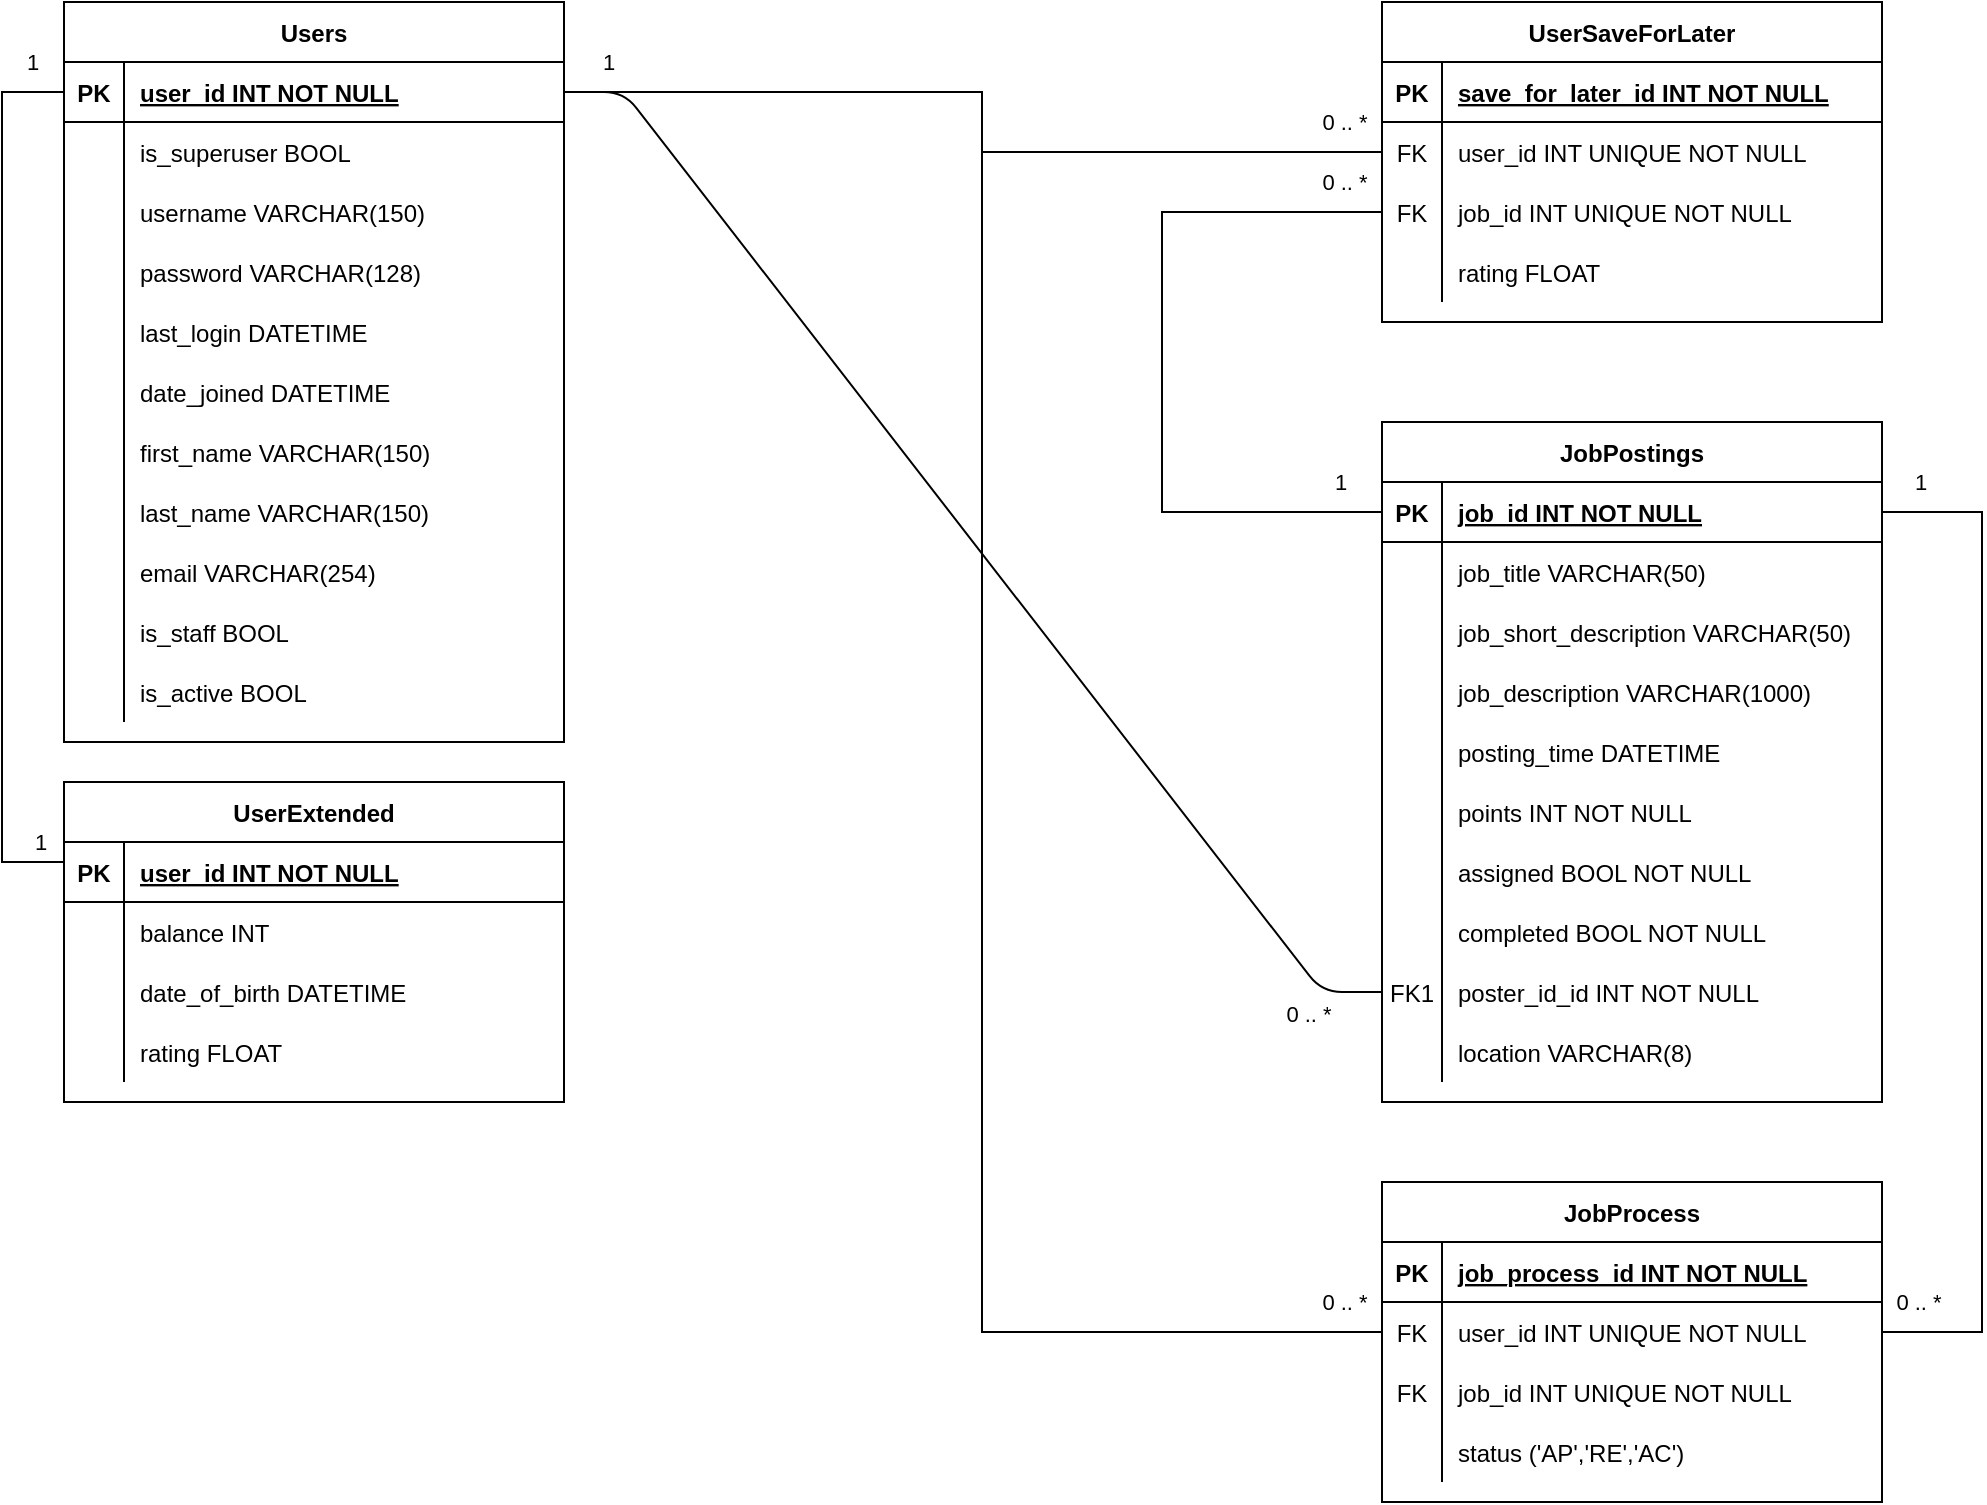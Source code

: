 <mxfile version="20.5.3" type="device" pages="2"><diagram id="R2lEEEUBdFMjLlhIrx00" name="Page-1"><mxGraphModel dx="1351" dy="837" grid="1" gridSize="10" guides="1" tooltips="1" connect="1" arrows="1" fold="1" page="1" pageScale="1" pageWidth="1654" pageHeight="1169" math="0" shadow="0" extFonts="Permanent Marker^https://fonts.googleapis.com/css?family=Permanent+Marker"><root><mxCell id="0"/><mxCell id="1" parent="0"/><mxCell id="jTQ_ushrxF97wDetjWlJ-69" value="" style="edgeStyle=entityRelationEdgeStyle;endArrow=none;startArrow=none;endFill=0;startFill=0;" parent="1" source="jTQ_ushrxF97wDetjWlJ-104" target="jTQ_ushrxF97wDetjWlJ-97" edge="1"><mxGeometry width="100" height="100" relative="1" as="geometry"><mxPoint x="350" y="730" as="sourcePoint"/><mxPoint x="450" y="630" as="targetPoint"/></mxGeometry></mxCell><mxCell id="jTQ_ushrxF97wDetjWlJ-70" value="1" style="edgeLabel;html=1;align=center;verticalAlign=middle;resizable=0;points=[];" parent="jTQ_ushrxF97wDetjWlJ-69" vertex="1" connectable="0"><mxGeometry x="-0.92" y="-1" relative="1" as="geometry"><mxPoint x="-3" y="-16" as="offset"/></mxGeometry></mxCell><mxCell id="jTQ_ushrxF97wDetjWlJ-71" value="0 .. *" style="edgeLabel;html=1;align=center;verticalAlign=middle;resizable=0;points=[];" parent="jTQ_ushrxF97wDetjWlJ-69" vertex="1" connectable="0"><mxGeometry x="0.887" y="-1" relative="1" as="geometry"><mxPoint x="-3" y="14" as="offset"/></mxGeometry></mxCell><mxCell id="jTQ_ushrxF97wDetjWlJ-72" value="JobPostings" style="shape=table;startSize=30;container=1;collapsible=1;childLayout=tableLayout;fixedRows=1;rowLines=0;fontStyle=1;align=center;resizeLast=1;" parent="1" vertex="1"><mxGeometry x="790" y="340" width="250" height="340" as="geometry"/></mxCell><mxCell id="jTQ_ushrxF97wDetjWlJ-73" value="" style="shape=partialRectangle;collapsible=0;dropTarget=0;pointerEvents=0;fillColor=none;points=[[0,0.5],[1,0.5]];portConstraint=eastwest;top=0;left=0;right=0;bottom=1;" parent="jTQ_ushrxF97wDetjWlJ-72" vertex="1"><mxGeometry y="30" width="250" height="30" as="geometry"/></mxCell><mxCell id="jTQ_ushrxF97wDetjWlJ-74" value="PK" style="shape=partialRectangle;overflow=hidden;connectable=0;fillColor=none;top=0;left=0;bottom=0;right=0;fontStyle=1;" parent="jTQ_ushrxF97wDetjWlJ-73" vertex="1"><mxGeometry width="30" height="30" as="geometry"><mxRectangle width="30" height="30" as="alternateBounds"/></mxGeometry></mxCell><mxCell id="jTQ_ushrxF97wDetjWlJ-75" value="job_id INT NOT NULL " style="shape=partialRectangle;overflow=hidden;connectable=0;fillColor=none;top=0;left=0;bottom=0;right=0;align=left;spacingLeft=6;fontStyle=5;" parent="jTQ_ushrxF97wDetjWlJ-73" vertex="1"><mxGeometry x="30" width="220" height="30" as="geometry"><mxRectangle width="220" height="30" as="alternateBounds"/></mxGeometry></mxCell><mxCell id="jTQ_ushrxF97wDetjWlJ-76" value="" style="shape=partialRectangle;collapsible=0;dropTarget=0;pointerEvents=0;fillColor=none;points=[[0,0.5],[1,0.5]];portConstraint=eastwest;top=0;left=0;right=0;bottom=0;" parent="jTQ_ushrxF97wDetjWlJ-72" vertex="1"><mxGeometry y="60" width="250" height="30" as="geometry"/></mxCell><mxCell id="jTQ_ushrxF97wDetjWlJ-77" value="" style="shape=partialRectangle;overflow=hidden;connectable=0;fillColor=none;top=0;left=0;bottom=0;right=0;" parent="jTQ_ushrxF97wDetjWlJ-76" vertex="1"><mxGeometry width="30" height="30" as="geometry"><mxRectangle width="30" height="30" as="alternateBounds"/></mxGeometry></mxCell><mxCell id="jTQ_ushrxF97wDetjWlJ-78" value="job_title VARCHAR(50)" style="shape=partialRectangle;overflow=hidden;connectable=0;fillColor=none;top=0;left=0;bottom=0;right=0;align=left;spacingLeft=6;" parent="jTQ_ushrxF97wDetjWlJ-76" vertex="1"><mxGeometry x="30" width="220" height="30" as="geometry"><mxRectangle width="220" height="30" as="alternateBounds"/></mxGeometry></mxCell><mxCell id="jTQ_ushrxF97wDetjWlJ-79" style="shape=partialRectangle;collapsible=0;dropTarget=0;pointerEvents=0;fillColor=none;points=[[0,0.5],[1,0.5]];portConstraint=eastwest;top=0;left=0;right=0;bottom=0;" parent="jTQ_ushrxF97wDetjWlJ-72" vertex="1"><mxGeometry y="90" width="250" height="30" as="geometry"/></mxCell><mxCell id="jTQ_ushrxF97wDetjWlJ-80" style="shape=partialRectangle;overflow=hidden;connectable=0;fillColor=none;top=0;left=0;bottom=0;right=0;" parent="jTQ_ushrxF97wDetjWlJ-79" vertex="1"><mxGeometry width="30" height="30" as="geometry"><mxRectangle width="30" height="30" as="alternateBounds"/></mxGeometry></mxCell><mxCell id="jTQ_ushrxF97wDetjWlJ-81" value="job_short_description VARCHAR(50)" style="shape=partialRectangle;overflow=hidden;connectable=0;fillColor=none;top=0;left=0;bottom=0;right=0;align=left;spacingLeft=6;" parent="jTQ_ushrxF97wDetjWlJ-79" vertex="1"><mxGeometry x="30" width="220" height="30" as="geometry"><mxRectangle width="220" height="30" as="alternateBounds"/></mxGeometry></mxCell><mxCell id="jTQ_ushrxF97wDetjWlJ-82" style="shape=partialRectangle;collapsible=0;dropTarget=0;pointerEvents=0;fillColor=none;points=[[0,0.5],[1,0.5]];portConstraint=eastwest;top=0;left=0;right=0;bottom=0;" parent="jTQ_ushrxF97wDetjWlJ-72" vertex="1"><mxGeometry y="120" width="250" height="30" as="geometry"/></mxCell><mxCell id="jTQ_ushrxF97wDetjWlJ-83" style="shape=partialRectangle;overflow=hidden;connectable=0;fillColor=none;top=0;left=0;bottom=0;right=0;" parent="jTQ_ushrxF97wDetjWlJ-82" vertex="1"><mxGeometry width="30" height="30" as="geometry"><mxRectangle width="30" height="30" as="alternateBounds"/></mxGeometry></mxCell><mxCell id="jTQ_ushrxF97wDetjWlJ-84" value="job_description VARCHAR(1000)" style="shape=partialRectangle;overflow=hidden;connectable=0;fillColor=none;top=0;left=0;bottom=0;right=0;align=left;spacingLeft=6;" parent="jTQ_ushrxF97wDetjWlJ-82" vertex="1"><mxGeometry x="30" width="220" height="30" as="geometry"><mxRectangle width="220" height="30" as="alternateBounds"/></mxGeometry></mxCell><mxCell id="jTQ_ushrxF97wDetjWlJ-85" style="shape=partialRectangle;collapsible=0;dropTarget=0;pointerEvents=0;fillColor=none;points=[[0,0.5],[1,0.5]];portConstraint=eastwest;top=0;left=0;right=0;bottom=0;" parent="jTQ_ushrxF97wDetjWlJ-72" vertex="1"><mxGeometry y="150" width="250" height="30" as="geometry"/></mxCell><mxCell id="jTQ_ushrxF97wDetjWlJ-86" style="shape=partialRectangle;overflow=hidden;connectable=0;fillColor=none;top=0;left=0;bottom=0;right=0;" parent="jTQ_ushrxF97wDetjWlJ-85" vertex="1"><mxGeometry width="30" height="30" as="geometry"><mxRectangle width="30" height="30" as="alternateBounds"/></mxGeometry></mxCell><mxCell id="jTQ_ushrxF97wDetjWlJ-87" value="posting_time DATETIME" style="shape=partialRectangle;overflow=hidden;connectable=0;fillColor=none;top=0;left=0;bottom=0;right=0;align=left;spacingLeft=6;" parent="jTQ_ushrxF97wDetjWlJ-85" vertex="1"><mxGeometry x="30" width="220" height="30" as="geometry"><mxRectangle width="220" height="30" as="alternateBounds"/></mxGeometry></mxCell><mxCell id="jTQ_ushrxF97wDetjWlJ-88" style="shape=partialRectangle;collapsible=0;dropTarget=0;pointerEvents=0;fillColor=none;points=[[0,0.5],[1,0.5]];portConstraint=eastwest;top=0;left=0;right=0;bottom=0;" parent="jTQ_ushrxF97wDetjWlJ-72" vertex="1"><mxGeometry y="180" width="250" height="30" as="geometry"/></mxCell><mxCell id="jTQ_ushrxF97wDetjWlJ-89" style="shape=partialRectangle;overflow=hidden;connectable=0;fillColor=none;top=0;left=0;bottom=0;right=0;" parent="jTQ_ushrxF97wDetjWlJ-88" vertex="1"><mxGeometry width="30" height="30" as="geometry"><mxRectangle width="30" height="30" as="alternateBounds"/></mxGeometry></mxCell><mxCell id="jTQ_ushrxF97wDetjWlJ-90" value="points INT NOT NULL" style="shape=partialRectangle;overflow=hidden;connectable=0;fillColor=none;top=0;left=0;bottom=0;right=0;align=left;spacingLeft=6;" parent="jTQ_ushrxF97wDetjWlJ-88" vertex="1"><mxGeometry x="30" width="220" height="30" as="geometry"><mxRectangle width="220" height="30" as="alternateBounds"/></mxGeometry></mxCell><mxCell id="jTQ_ushrxF97wDetjWlJ-91" style="shape=partialRectangle;collapsible=0;dropTarget=0;pointerEvents=0;fillColor=none;points=[[0,0.5],[1,0.5]];portConstraint=eastwest;top=0;left=0;right=0;bottom=0;" parent="jTQ_ushrxF97wDetjWlJ-72" vertex="1"><mxGeometry y="210" width="250" height="30" as="geometry"/></mxCell><mxCell id="jTQ_ushrxF97wDetjWlJ-92" style="shape=partialRectangle;overflow=hidden;connectable=0;fillColor=none;top=0;left=0;bottom=0;right=0;" parent="jTQ_ushrxF97wDetjWlJ-91" vertex="1"><mxGeometry width="30" height="30" as="geometry"><mxRectangle width="30" height="30" as="alternateBounds"/></mxGeometry></mxCell><mxCell id="jTQ_ushrxF97wDetjWlJ-93" value="assigned BOOL NOT NULL" style="shape=partialRectangle;overflow=hidden;connectable=0;fillColor=none;top=0;left=0;bottom=0;right=0;align=left;spacingLeft=6;" parent="jTQ_ushrxF97wDetjWlJ-91" vertex="1"><mxGeometry x="30" width="220" height="30" as="geometry"><mxRectangle width="220" height="30" as="alternateBounds"/></mxGeometry></mxCell><mxCell id="jTQ_ushrxF97wDetjWlJ-94" style="shape=partialRectangle;collapsible=0;dropTarget=0;pointerEvents=0;fillColor=none;points=[[0,0.5],[1,0.5]];portConstraint=eastwest;top=0;left=0;right=0;bottom=0;" parent="jTQ_ushrxF97wDetjWlJ-72" vertex="1"><mxGeometry y="240" width="250" height="30" as="geometry"/></mxCell><mxCell id="jTQ_ushrxF97wDetjWlJ-95" style="shape=partialRectangle;overflow=hidden;connectable=0;fillColor=none;top=0;left=0;bottom=0;right=0;" parent="jTQ_ushrxF97wDetjWlJ-94" vertex="1"><mxGeometry width="30" height="30" as="geometry"><mxRectangle width="30" height="30" as="alternateBounds"/></mxGeometry></mxCell><mxCell id="jTQ_ushrxF97wDetjWlJ-96" value="completed BOOL NOT NULL" style="shape=partialRectangle;overflow=hidden;connectable=0;fillColor=none;top=0;left=0;bottom=0;right=0;align=left;spacingLeft=6;" parent="jTQ_ushrxF97wDetjWlJ-94" vertex="1"><mxGeometry x="30" width="220" height="30" as="geometry"><mxRectangle width="220" height="30" as="alternateBounds"/></mxGeometry></mxCell><mxCell id="jTQ_ushrxF97wDetjWlJ-97" value="" style="shape=partialRectangle;collapsible=0;dropTarget=0;pointerEvents=0;fillColor=none;points=[[0,0.5],[1,0.5]];portConstraint=eastwest;top=0;left=0;right=0;bottom=0;" parent="jTQ_ushrxF97wDetjWlJ-72" vertex="1"><mxGeometry y="270" width="250" height="30" as="geometry"/></mxCell><mxCell id="jTQ_ushrxF97wDetjWlJ-98" value="FK1" style="shape=partialRectangle;overflow=hidden;connectable=0;fillColor=none;top=0;left=0;bottom=0;right=0;" parent="jTQ_ushrxF97wDetjWlJ-97" vertex="1"><mxGeometry width="30" height="30" as="geometry"><mxRectangle width="30" height="30" as="alternateBounds"/></mxGeometry></mxCell><mxCell id="jTQ_ushrxF97wDetjWlJ-99" value="poster_id_id INT NOT NULL" style="shape=partialRectangle;overflow=hidden;connectable=0;fillColor=none;top=0;left=0;bottom=0;right=0;align=left;spacingLeft=6;" parent="jTQ_ushrxF97wDetjWlJ-97" vertex="1"><mxGeometry x="30" width="220" height="30" as="geometry"><mxRectangle width="220" height="30" as="alternateBounds"/></mxGeometry></mxCell><mxCell id="jTQ_ushrxF97wDetjWlJ-100" style="shape=partialRectangle;collapsible=0;dropTarget=0;pointerEvents=0;fillColor=none;points=[[0,0.5],[1,0.5]];portConstraint=eastwest;top=0;left=0;right=0;bottom=0;" parent="jTQ_ushrxF97wDetjWlJ-72" vertex="1"><mxGeometry y="300" width="250" height="30" as="geometry"/></mxCell><mxCell id="jTQ_ushrxF97wDetjWlJ-101" style="shape=partialRectangle;overflow=hidden;connectable=0;fillColor=none;top=0;left=0;bottom=0;right=0;" parent="jTQ_ushrxF97wDetjWlJ-100" vertex="1"><mxGeometry width="30" height="30" as="geometry"><mxRectangle width="30" height="30" as="alternateBounds"/></mxGeometry></mxCell><mxCell id="jTQ_ushrxF97wDetjWlJ-102" value="location VARCHAR(8)" style="shape=partialRectangle;overflow=hidden;connectable=0;fillColor=none;top=0;left=0;bottom=0;right=0;align=left;spacingLeft=6;" parent="jTQ_ushrxF97wDetjWlJ-100" vertex="1"><mxGeometry x="30" width="220" height="30" as="geometry"><mxRectangle width="220" height="30" as="alternateBounds"/></mxGeometry></mxCell><mxCell id="jTQ_ushrxF97wDetjWlJ-103" value="Users" style="shape=table;startSize=30;container=1;collapsible=1;childLayout=tableLayout;fixedRows=1;rowLines=0;fontStyle=1;align=center;resizeLast=1;" parent="1" vertex="1"><mxGeometry x="131" y="130" width="250" height="370" as="geometry"/></mxCell><mxCell id="jTQ_ushrxF97wDetjWlJ-104" value="" style="shape=partialRectangle;collapsible=0;dropTarget=0;pointerEvents=0;fillColor=none;points=[[0,0.5],[1,0.5]];portConstraint=eastwest;top=0;left=0;right=0;bottom=1;" parent="jTQ_ushrxF97wDetjWlJ-103" vertex="1"><mxGeometry y="30" width="250" height="30" as="geometry"/></mxCell><mxCell id="jTQ_ushrxF97wDetjWlJ-105" value="PK" style="shape=partialRectangle;overflow=hidden;connectable=0;fillColor=none;top=0;left=0;bottom=0;right=0;fontStyle=1;" parent="jTQ_ushrxF97wDetjWlJ-104" vertex="1"><mxGeometry width="30" height="30" as="geometry"><mxRectangle width="30" height="30" as="alternateBounds"/></mxGeometry></mxCell><mxCell id="jTQ_ushrxF97wDetjWlJ-106" value="user_id INT NOT NULL " style="shape=partialRectangle;overflow=hidden;connectable=0;fillColor=none;top=0;left=0;bottom=0;right=0;align=left;spacingLeft=6;fontStyle=5;" parent="jTQ_ushrxF97wDetjWlJ-104" vertex="1"><mxGeometry x="30" width="220" height="30" as="geometry"><mxRectangle width="220" height="30" as="alternateBounds"/></mxGeometry></mxCell><mxCell id="jTQ_ushrxF97wDetjWlJ-107" value="" style="shape=partialRectangle;collapsible=0;dropTarget=0;pointerEvents=0;fillColor=none;points=[[0,0.5],[1,0.5]];portConstraint=eastwest;top=0;left=0;right=0;bottom=0;" parent="jTQ_ushrxF97wDetjWlJ-103" vertex="1"><mxGeometry y="60" width="250" height="30" as="geometry"/></mxCell><mxCell id="jTQ_ushrxF97wDetjWlJ-108" value="" style="shape=partialRectangle;overflow=hidden;connectable=0;fillColor=none;top=0;left=0;bottom=0;right=0;" parent="jTQ_ushrxF97wDetjWlJ-107" vertex="1"><mxGeometry width="30" height="30" as="geometry"><mxRectangle width="30" height="30" as="alternateBounds"/></mxGeometry></mxCell><mxCell id="jTQ_ushrxF97wDetjWlJ-109" value="is_superuser BOOL" style="shape=partialRectangle;overflow=hidden;connectable=0;fillColor=none;top=0;left=0;bottom=0;right=0;align=left;spacingLeft=6;" parent="jTQ_ushrxF97wDetjWlJ-107" vertex="1"><mxGeometry x="30" width="220" height="30" as="geometry"><mxRectangle width="220" height="30" as="alternateBounds"/></mxGeometry></mxCell><mxCell id="jTQ_ushrxF97wDetjWlJ-110" style="shape=partialRectangle;collapsible=0;dropTarget=0;pointerEvents=0;fillColor=none;points=[[0,0.5],[1,0.5]];portConstraint=eastwest;top=0;left=0;right=0;bottom=0;" parent="jTQ_ushrxF97wDetjWlJ-103" vertex="1"><mxGeometry y="90" width="250" height="30" as="geometry"/></mxCell><mxCell id="jTQ_ushrxF97wDetjWlJ-111" style="shape=partialRectangle;overflow=hidden;connectable=0;fillColor=none;top=0;left=0;bottom=0;right=0;" parent="jTQ_ushrxF97wDetjWlJ-110" vertex="1"><mxGeometry width="30" height="30" as="geometry"><mxRectangle width="30" height="30" as="alternateBounds"/></mxGeometry></mxCell><mxCell id="jTQ_ushrxF97wDetjWlJ-112" value="username VARCHAR(150)" style="shape=partialRectangle;overflow=hidden;connectable=0;fillColor=none;top=0;left=0;bottom=0;right=0;align=left;spacingLeft=6;" parent="jTQ_ushrxF97wDetjWlJ-110" vertex="1"><mxGeometry x="30" width="220" height="30" as="geometry"><mxRectangle width="220" height="30" as="alternateBounds"/></mxGeometry></mxCell><mxCell id="jTQ_ushrxF97wDetjWlJ-113" style="shape=partialRectangle;collapsible=0;dropTarget=0;pointerEvents=0;fillColor=none;points=[[0,0.5],[1,0.5]];portConstraint=eastwest;top=0;left=0;right=0;bottom=0;" parent="jTQ_ushrxF97wDetjWlJ-103" vertex="1"><mxGeometry y="120" width="250" height="30" as="geometry"/></mxCell><mxCell id="jTQ_ushrxF97wDetjWlJ-114" style="shape=partialRectangle;overflow=hidden;connectable=0;fillColor=none;top=0;left=0;bottom=0;right=0;" parent="jTQ_ushrxF97wDetjWlJ-113" vertex="1"><mxGeometry width="30" height="30" as="geometry"><mxRectangle width="30" height="30" as="alternateBounds"/></mxGeometry></mxCell><mxCell id="jTQ_ushrxF97wDetjWlJ-115" value="password VARCHAR(128)" style="shape=partialRectangle;overflow=hidden;connectable=0;fillColor=none;top=0;left=0;bottom=0;right=0;align=left;spacingLeft=6;" parent="jTQ_ushrxF97wDetjWlJ-113" vertex="1"><mxGeometry x="30" width="220" height="30" as="geometry"><mxRectangle width="220" height="30" as="alternateBounds"/></mxGeometry></mxCell><mxCell id="jTQ_ushrxF97wDetjWlJ-116" style="shape=partialRectangle;collapsible=0;dropTarget=0;pointerEvents=0;fillColor=none;points=[[0,0.5],[1,0.5]];portConstraint=eastwest;top=0;left=0;right=0;bottom=0;" parent="jTQ_ushrxF97wDetjWlJ-103" vertex="1"><mxGeometry y="150" width="250" height="30" as="geometry"/></mxCell><mxCell id="jTQ_ushrxF97wDetjWlJ-117" style="shape=partialRectangle;overflow=hidden;connectable=0;fillColor=none;top=0;left=0;bottom=0;right=0;" parent="jTQ_ushrxF97wDetjWlJ-116" vertex="1"><mxGeometry width="30" height="30" as="geometry"><mxRectangle width="30" height="30" as="alternateBounds"/></mxGeometry></mxCell><mxCell id="jTQ_ushrxF97wDetjWlJ-118" value="last_login DATETIME" style="shape=partialRectangle;overflow=hidden;connectable=0;fillColor=none;top=0;left=0;bottom=0;right=0;align=left;spacingLeft=6;" parent="jTQ_ushrxF97wDetjWlJ-116" vertex="1"><mxGeometry x="30" width="220" height="30" as="geometry"><mxRectangle width="220" height="30" as="alternateBounds"/></mxGeometry></mxCell><mxCell id="jTQ_ushrxF97wDetjWlJ-119" style="shape=partialRectangle;collapsible=0;dropTarget=0;pointerEvents=0;fillColor=none;points=[[0,0.5],[1,0.5]];portConstraint=eastwest;top=0;left=0;right=0;bottom=0;" parent="jTQ_ushrxF97wDetjWlJ-103" vertex="1"><mxGeometry y="180" width="250" height="30" as="geometry"/></mxCell><mxCell id="jTQ_ushrxF97wDetjWlJ-120" style="shape=partialRectangle;overflow=hidden;connectable=0;fillColor=none;top=0;left=0;bottom=0;right=0;" parent="jTQ_ushrxF97wDetjWlJ-119" vertex="1"><mxGeometry width="30" height="30" as="geometry"><mxRectangle width="30" height="30" as="alternateBounds"/></mxGeometry></mxCell><mxCell id="jTQ_ushrxF97wDetjWlJ-121" value="date_joined DATETIME" style="shape=partialRectangle;overflow=hidden;connectable=0;fillColor=none;top=0;left=0;bottom=0;right=0;align=left;spacingLeft=6;" parent="jTQ_ushrxF97wDetjWlJ-119" vertex="1"><mxGeometry x="30" width="220" height="30" as="geometry"><mxRectangle width="220" height="30" as="alternateBounds"/></mxGeometry></mxCell><mxCell id="jTQ_ushrxF97wDetjWlJ-122" style="shape=partialRectangle;collapsible=0;dropTarget=0;pointerEvents=0;fillColor=none;points=[[0,0.5],[1,0.5]];portConstraint=eastwest;top=0;left=0;right=0;bottom=0;" parent="jTQ_ushrxF97wDetjWlJ-103" vertex="1"><mxGeometry y="210" width="250" height="30" as="geometry"/></mxCell><mxCell id="jTQ_ushrxF97wDetjWlJ-123" style="shape=partialRectangle;overflow=hidden;connectable=0;fillColor=none;top=0;left=0;bottom=0;right=0;" parent="jTQ_ushrxF97wDetjWlJ-122" vertex="1"><mxGeometry width="30" height="30" as="geometry"><mxRectangle width="30" height="30" as="alternateBounds"/></mxGeometry></mxCell><mxCell id="jTQ_ushrxF97wDetjWlJ-124" value="first_name VARCHAR(150)" style="shape=partialRectangle;overflow=hidden;connectable=0;fillColor=none;top=0;left=0;bottom=0;right=0;align=left;spacingLeft=6;" parent="jTQ_ushrxF97wDetjWlJ-122" vertex="1"><mxGeometry x="30" width="220" height="30" as="geometry"><mxRectangle width="220" height="30" as="alternateBounds"/></mxGeometry></mxCell><mxCell id="jTQ_ushrxF97wDetjWlJ-125" style="shape=partialRectangle;collapsible=0;dropTarget=0;pointerEvents=0;fillColor=none;points=[[0,0.5],[1,0.5]];portConstraint=eastwest;top=0;left=0;right=0;bottom=0;" parent="jTQ_ushrxF97wDetjWlJ-103" vertex="1"><mxGeometry y="240" width="250" height="30" as="geometry"/></mxCell><mxCell id="jTQ_ushrxF97wDetjWlJ-126" style="shape=partialRectangle;overflow=hidden;connectable=0;fillColor=none;top=0;left=0;bottom=0;right=0;" parent="jTQ_ushrxF97wDetjWlJ-125" vertex="1"><mxGeometry width="30" height="30" as="geometry"><mxRectangle width="30" height="30" as="alternateBounds"/></mxGeometry></mxCell><mxCell id="jTQ_ushrxF97wDetjWlJ-127" value="last_name VARCHAR(150)" style="shape=partialRectangle;overflow=hidden;connectable=0;fillColor=none;top=0;left=0;bottom=0;right=0;align=left;spacingLeft=6;" parent="jTQ_ushrxF97wDetjWlJ-125" vertex="1"><mxGeometry x="30" width="220" height="30" as="geometry"><mxRectangle width="220" height="30" as="alternateBounds"/></mxGeometry></mxCell><mxCell id="jTQ_ushrxF97wDetjWlJ-128" style="shape=partialRectangle;collapsible=0;dropTarget=0;pointerEvents=0;fillColor=none;points=[[0,0.5],[1,0.5]];portConstraint=eastwest;top=0;left=0;right=0;bottom=0;" parent="jTQ_ushrxF97wDetjWlJ-103" vertex="1"><mxGeometry y="270" width="250" height="30" as="geometry"/></mxCell><mxCell id="jTQ_ushrxF97wDetjWlJ-129" style="shape=partialRectangle;overflow=hidden;connectable=0;fillColor=none;top=0;left=0;bottom=0;right=0;" parent="jTQ_ushrxF97wDetjWlJ-128" vertex="1"><mxGeometry width="30" height="30" as="geometry"><mxRectangle width="30" height="30" as="alternateBounds"/></mxGeometry></mxCell><mxCell id="jTQ_ushrxF97wDetjWlJ-130" value="email VARCHAR(254)" style="shape=partialRectangle;overflow=hidden;connectable=0;fillColor=none;top=0;left=0;bottom=0;right=0;align=left;spacingLeft=6;" parent="jTQ_ushrxF97wDetjWlJ-128" vertex="1"><mxGeometry x="30" width="220" height="30" as="geometry"><mxRectangle width="220" height="30" as="alternateBounds"/></mxGeometry></mxCell><mxCell id="jTQ_ushrxF97wDetjWlJ-131" style="shape=partialRectangle;collapsible=0;dropTarget=0;pointerEvents=0;fillColor=none;points=[[0,0.5],[1,0.5]];portConstraint=eastwest;top=0;left=0;right=0;bottom=0;" parent="jTQ_ushrxF97wDetjWlJ-103" vertex="1"><mxGeometry y="300" width="250" height="30" as="geometry"/></mxCell><mxCell id="jTQ_ushrxF97wDetjWlJ-132" style="shape=partialRectangle;overflow=hidden;connectable=0;fillColor=none;top=0;left=0;bottom=0;right=0;" parent="jTQ_ushrxF97wDetjWlJ-131" vertex="1"><mxGeometry width="30" height="30" as="geometry"><mxRectangle width="30" height="30" as="alternateBounds"/></mxGeometry></mxCell><mxCell id="jTQ_ushrxF97wDetjWlJ-133" value="is_staff BOOL" style="shape=partialRectangle;overflow=hidden;connectable=0;fillColor=none;top=0;left=0;bottom=0;right=0;align=left;spacingLeft=6;" parent="jTQ_ushrxF97wDetjWlJ-131" vertex="1"><mxGeometry x="30" width="220" height="30" as="geometry"><mxRectangle width="220" height="30" as="alternateBounds"/></mxGeometry></mxCell><mxCell id="jTQ_ushrxF97wDetjWlJ-134" style="shape=partialRectangle;collapsible=0;dropTarget=0;pointerEvents=0;fillColor=none;points=[[0,0.5],[1,0.5]];portConstraint=eastwest;top=0;left=0;right=0;bottom=0;" parent="jTQ_ushrxF97wDetjWlJ-103" vertex="1"><mxGeometry y="330" width="250" height="30" as="geometry"/></mxCell><mxCell id="jTQ_ushrxF97wDetjWlJ-135" style="shape=partialRectangle;overflow=hidden;connectable=0;fillColor=none;top=0;left=0;bottom=0;right=0;" parent="jTQ_ushrxF97wDetjWlJ-134" vertex="1"><mxGeometry width="30" height="30" as="geometry"><mxRectangle width="30" height="30" as="alternateBounds"/></mxGeometry></mxCell><mxCell id="jTQ_ushrxF97wDetjWlJ-136" value="is_active BOOL" style="shape=partialRectangle;overflow=hidden;connectable=0;fillColor=none;top=0;left=0;bottom=0;right=0;align=left;spacingLeft=6;" parent="jTQ_ushrxF97wDetjWlJ-134" vertex="1"><mxGeometry x="30" width="220" height="30" as="geometry"><mxRectangle width="220" height="30" as="alternateBounds"/></mxGeometry></mxCell><mxCell id="Pusua-kTj8GpEmRqLIxa-1" value="UserExtended" style="shape=table;startSize=30;container=1;collapsible=1;childLayout=tableLayout;fixedRows=1;rowLines=0;fontStyle=1;align=center;resizeLast=1;" parent="1" vertex="1"><mxGeometry x="131" y="520" width="250" height="160" as="geometry"/></mxCell><mxCell id="Pusua-kTj8GpEmRqLIxa-2" value="" style="shape=partialRectangle;collapsible=0;dropTarget=0;pointerEvents=0;fillColor=none;points=[[0,0.5],[1,0.5]];portConstraint=eastwest;top=0;left=0;right=0;bottom=1;" parent="Pusua-kTj8GpEmRqLIxa-1" vertex="1"><mxGeometry y="30" width="250" height="30" as="geometry"/></mxCell><mxCell id="Pusua-kTj8GpEmRqLIxa-3" value="PK" style="shape=partialRectangle;overflow=hidden;connectable=0;fillColor=none;top=0;left=0;bottom=0;right=0;fontStyle=1;" parent="Pusua-kTj8GpEmRqLIxa-2" vertex="1"><mxGeometry width="30" height="30" as="geometry"><mxRectangle width="30" height="30" as="alternateBounds"/></mxGeometry></mxCell><mxCell id="Pusua-kTj8GpEmRqLIxa-4" value="user_id INT NOT NULL " style="shape=partialRectangle;overflow=hidden;connectable=0;fillColor=none;top=0;left=0;bottom=0;right=0;align=left;spacingLeft=6;fontStyle=5;" parent="Pusua-kTj8GpEmRqLIxa-2" vertex="1"><mxGeometry x="30" width="220" height="30" as="geometry"><mxRectangle width="220" height="30" as="alternateBounds"/></mxGeometry></mxCell><mxCell id="Pusua-kTj8GpEmRqLIxa-5" value="" style="shape=partialRectangle;collapsible=0;dropTarget=0;pointerEvents=0;fillColor=none;points=[[0,0.5],[1,0.5]];portConstraint=eastwest;top=0;left=0;right=0;bottom=0;" parent="Pusua-kTj8GpEmRqLIxa-1" vertex="1"><mxGeometry y="60" width="250" height="30" as="geometry"/></mxCell><mxCell id="Pusua-kTj8GpEmRqLIxa-6" value="" style="shape=partialRectangle;overflow=hidden;connectable=0;fillColor=none;top=0;left=0;bottom=0;right=0;" parent="Pusua-kTj8GpEmRqLIxa-5" vertex="1"><mxGeometry width="30" height="30" as="geometry"><mxRectangle width="30" height="30" as="alternateBounds"/></mxGeometry></mxCell><mxCell id="Pusua-kTj8GpEmRqLIxa-7" value="balance INT" style="shape=partialRectangle;overflow=hidden;connectable=0;fillColor=none;top=0;left=0;bottom=0;right=0;align=left;spacingLeft=6;" parent="Pusua-kTj8GpEmRqLIxa-5" vertex="1"><mxGeometry x="30" width="220" height="30" as="geometry"><mxRectangle width="220" height="30" as="alternateBounds"/></mxGeometry></mxCell><mxCell id="Pusua-kTj8GpEmRqLIxa-8" style="shape=partialRectangle;collapsible=0;dropTarget=0;pointerEvents=0;fillColor=none;points=[[0,0.5],[1,0.5]];portConstraint=eastwest;top=0;left=0;right=0;bottom=0;" parent="Pusua-kTj8GpEmRqLIxa-1" vertex="1"><mxGeometry y="90" width="250" height="30" as="geometry"/></mxCell><mxCell id="Pusua-kTj8GpEmRqLIxa-9" style="shape=partialRectangle;overflow=hidden;connectable=0;fillColor=none;top=0;left=0;bottom=0;right=0;" parent="Pusua-kTj8GpEmRqLIxa-8" vertex="1"><mxGeometry width="30" height="30" as="geometry"><mxRectangle width="30" height="30" as="alternateBounds"/></mxGeometry></mxCell><mxCell id="Pusua-kTj8GpEmRqLIxa-10" value="date_of_birth DATETIME" style="shape=partialRectangle;overflow=hidden;connectable=0;fillColor=none;top=0;left=0;bottom=0;right=0;align=left;spacingLeft=6;" parent="Pusua-kTj8GpEmRqLIxa-8" vertex="1"><mxGeometry x="30" width="220" height="30" as="geometry"><mxRectangle width="220" height="30" as="alternateBounds"/></mxGeometry></mxCell><mxCell id="Pusua-kTj8GpEmRqLIxa-11" style="shape=partialRectangle;collapsible=0;dropTarget=0;pointerEvents=0;fillColor=none;points=[[0,0.5],[1,0.5]];portConstraint=eastwest;top=0;left=0;right=0;bottom=0;" parent="Pusua-kTj8GpEmRqLIxa-1" vertex="1"><mxGeometry y="120" width="250" height="30" as="geometry"/></mxCell><mxCell id="Pusua-kTj8GpEmRqLIxa-12" style="shape=partialRectangle;overflow=hidden;connectable=0;fillColor=none;top=0;left=0;bottom=0;right=0;" parent="Pusua-kTj8GpEmRqLIxa-11" vertex="1"><mxGeometry width="30" height="30" as="geometry"><mxRectangle width="30" height="30" as="alternateBounds"/></mxGeometry></mxCell><mxCell id="Pusua-kTj8GpEmRqLIxa-13" value="rating FLOAT" style="shape=partialRectangle;overflow=hidden;connectable=0;fillColor=none;top=0;left=0;bottom=0;right=0;align=left;spacingLeft=6;" parent="Pusua-kTj8GpEmRqLIxa-11" vertex="1"><mxGeometry x="30" width="220" height="30" as="geometry"><mxRectangle width="220" height="30" as="alternateBounds"/></mxGeometry></mxCell><mxCell id="Pusua-kTj8GpEmRqLIxa-36" style="edgeStyle=orthogonalEdgeStyle;rounded=0;orthogonalLoop=1;jettySize=auto;html=1;exitX=0;exitY=0.5;exitDx=0;exitDy=0;entryX=0;entryY=0.25;entryDx=0;entryDy=0;endArrow=none;endFill=0;" parent="1" source="jTQ_ushrxF97wDetjWlJ-104" target="Pusua-kTj8GpEmRqLIxa-1" edge="1"><mxGeometry relative="1" as="geometry"><Array as="points"><mxPoint x="100" y="175"/><mxPoint x="100" y="560"/></Array></mxGeometry></mxCell><mxCell id="Pusua-kTj8GpEmRqLIxa-37" value="1" style="edgeLabel;html=1;align=center;verticalAlign=middle;resizable=0;points=[];" parent="Pusua-kTj8GpEmRqLIxa-36" vertex="1" connectable="0"><mxGeometry x="-0.929" y="-1" relative="1" as="geometry"><mxPoint y="-14" as="offset"/></mxGeometry></mxCell><mxCell id="Pusua-kTj8GpEmRqLIxa-38" value="1" style="edgeLabel;html=1;align=center;verticalAlign=middle;resizable=0;points=[];" parent="Pusua-kTj8GpEmRqLIxa-36" vertex="1" connectable="0"><mxGeometry x="0.946" y="-2" relative="1" as="geometry"><mxPoint y="-12" as="offset"/></mxGeometry></mxCell><mxCell id="Pusua-kTj8GpEmRqLIxa-39" value="UserSaveForLater" style="shape=table;startSize=30;container=1;collapsible=1;childLayout=tableLayout;fixedRows=1;rowLines=0;fontStyle=1;align=center;resizeLast=1;" parent="1" vertex="1"><mxGeometry x="790" y="130" width="250" height="160" as="geometry"/></mxCell><mxCell id="Pusua-kTj8GpEmRqLIxa-40" value="" style="shape=partialRectangle;collapsible=0;dropTarget=0;pointerEvents=0;fillColor=none;points=[[0,0.5],[1,0.5]];portConstraint=eastwest;top=0;left=0;right=0;bottom=1;" parent="Pusua-kTj8GpEmRqLIxa-39" vertex="1"><mxGeometry y="30" width="250" height="30" as="geometry"/></mxCell><mxCell id="Pusua-kTj8GpEmRqLIxa-41" value="PK" style="shape=partialRectangle;overflow=hidden;connectable=0;fillColor=none;top=0;left=0;bottom=0;right=0;fontStyle=1;" parent="Pusua-kTj8GpEmRqLIxa-40" vertex="1"><mxGeometry width="30" height="30" as="geometry"><mxRectangle width="30" height="30" as="alternateBounds"/></mxGeometry></mxCell><mxCell id="Pusua-kTj8GpEmRqLIxa-42" value="save_for_later_id INT NOT NULL " style="shape=partialRectangle;overflow=hidden;connectable=0;fillColor=none;top=0;left=0;bottom=0;right=0;align=left;spacingLeft=6;fontStyle=5;" parent="Pusua-kTj8GpEmRqLIxa-40" vertex="1"><mxGeometry x="30" width="220" height="30" as="geometry"><mxRectangle width="220" height="30" as="alternateBounds"/></mxGeometry></mxCell><mxCell id="Pusua-kTj8GpEmRqLIxa-43" value="" style="shape=partialRectangle;collapsible=0;dropTarget=0;pointerEvents=0;fillColor=none;points=[[0,0.5],[1,0.5]];portConstraint=eastwest;top=0;left=0;right=0;bottom=0;" parent="Pusua-kTj8GpEmRqLIxa-39" vertex="1"><mxGeometry y="60" width="250" height="30" as="geometry"/></mxCell><mxCell id="Pusua-kTj8GpEmRqLIxa-44" value="FK" style="shape=partialRectangle;overflow=hidden;connectable=0;fillColor=none;top=0;left=0;bottom=0;right=0;" parent="Pusua-kTj8GpEmRqLIxa-43" vertex="1"><mxGeometry width="30" height="30" as="geometry"><mxRectangle width="30" height="30" as="alternateBounds"/></mxGeometry></mxCell><mxCell id="Pusua-kTj8GpEmRqLIxa-45" value="user_id INT UNIQUE NOT NULL" style="shape=partialRectangle;overflow=hidden;connectable=0;fillColor=none;top=0;left=0;bottom=0;right=0;align=left;spacingLeft=6;" parent="Pusua-kTj8GpEmRqLIxa-43" vertex="1"><mxGeometry x="30" width="220" height="30" as="geometry"><mxRectangle width="220" height="30" as="alternateBounds"/></mxGeometry></mxCell><mxCell id="Pusua-kTj8GpEmRqLIxa-46" style="shape=partialRectangle;collapsible=0;dropTarget=0;pointerEvents=0;fillColor=none;points=[[0,0.5],[1,0.5]];portConstraint=eastwest;top=0;left=0;right=0;bottom=0;" parent="Pusua-kTj8GpEmRqLIxa-39" vertex="1"><mxGeometry y="90" width="250" height="30" as="geometry"/></mxCell><mxCell id="Pusua-kTj8GpEmRqLIxa-47" value="FK" style="shape=partialRectangle;overflow=hidden;connectable=0;fillColor=none;top=0;left=0;bottom=0;right=0;" parent="Pusua-kTj8GpEmRqLIxa-46" vertex="1"><mxGeometry width="30" height="30" as="geometry"><mxRectangle width="30" height="30" as="alternateBounds"/></mxGeometry></mxCell><mxCell id="Pusua-kTj8GpEmRqLIxa-48" value="job_id INT UNIQUE NOT NULL" style="shape=partialRectangle;overflow=hidden;connectable=0;fillColor=none;top=0;left=0;bottom=0;right=0;align=left;spacingLeft=6;" parent="Pusua-kTj8GpEmRqLIxa-46" vertex="1"><mxGeometry x="30" width="220" height="30" as="geometry"><mxRectangle width="220" height="30" as="alternateBounds"/></mxGeometry></mxCell><mxCell id="Pusua-kTj8GpEmRqLIxa-49" style="shape=partialRectangle;collapsible=0;dropTarget=0;pointerEvents=0;fillColor=none;points=[[0,0.5],[1,0.5]];portConstraint=eastwest;top=0;left=0;right=0;bottom=0;" parent="Pusua-kTj8GpEmRqLIxa-39" vertex="1"><mxGeometry y="120" width="250" height="30" as="geometry"/></mxCell><mxCell id="Pusua-kTj8GpEmRqLIxa-50" style="shape=partialRectangle;overflow=hidden;connectable=0;fillColor=none;top=0;left=0;bottom=0;right=0;" parent="Pusua-kTj8GpEmRqLIxa-49" vertex="1"><mxGeometry width="30" height="30" as="geometry"><mxRectangle width="30" height="30" as="alternateBounds"/></mxGeometry></mxCell><mxCell id="Pusua-kTj8GpEmRqLIxa-51" value="rating FLOAT" style="shape=partialRectangle;overflow=hidden;connectable=0;fillColor=none;top=0;left=0;bottom=0;right=0;align=left;spacingLeft=6;" parent="Pusua-kTj8GpEmRqLIxa-49" vertex="1"><mxGeometry x="30" width="220" height="30" as="geometry"><mxRectangle width="220" height="30" as="alternateBounds"/></mxGeometry></mxCell><mxCell id="Pusua-kTj8GpEmRqLIxa-52" style="edgeStyle=orthogonalEdgeStyle;rounded=0;orthogonalLoop=1;jettySize=auto;html=1;endArrow=none;endFill=0;entryX=0;entryY=0.5;entryDx=0;entryDy=0;" parent="1" source="jTQ_ushrxF97wDetjWlJ-73" target="Pusua-kTj8GpEmRqLIxa-46" edge="1"><mxGeometry relative="1" as="geometry"><mxPoint x="760" y="610" as="targetPoint"/><Array as="points"><mxPoint x="680" y="385"/><mxPoint x="680" y="235"/></Array></mxGeometry></mxCell><mxCell id="Pusua-kTj8GpEmRqLIxa-55" value="0 .. *" style="edgeLabel;html=1;align=center;verticalAlign=middle;resizable=0;points=[];" parent="Pusua-kTj8GpEmRqLIxa-52" vertex="1" connectable="0"><mxGeometry x="0.921" y="-1" relative="1" as="geometry"><mxPoint x="-5" y="-16" as="offset"/></mxGeometry></mxCell><mxCell id="Pusua-kTj8GpEmRqLIxa-56" value="1" style="edgeLabel;html=1;align=center;verticalAlign=middle;resizable=0;points=[];" parent="Pusua-kTj8GpEmRqLIxa-52" vertex="1" connectable="0"><mxGeometry x="-0.909" y="-4" relative="1" as="geometry"><mxPoint x="-4" y="-11" as="offset"/></mxGeometry></mxCell><mxCell id="Pusua-kTj8GpEmRqLIxa-53" style="edgeStyle=orthogonalEdgeStyle;rounded=0;orthogonalLoop=1;jettySize=auto;html=1;entryX=0;entryY=0.5;entryDx=0;entryDy=0;endArrow=none;endFill=0;" parent="1" source="jTQ_ushrxF97wDetjWlJ-104" target="Pusua-kTj8GpEmRqLIxa-43" edge="1"><mxGeometry relative="1" as="geometry"><Array as="points"><mxPoint x="590" y="175"/><mxPoint x="590" y="205"/></Array></mxGeometry></mxCell><mxCell id="Pusua-kTj8GpEmRqLIxa-54" value="0 .. *" style="edgeLabel;html=1;align=center;verticalAlign=middle;resizable=0;points=[];" parent="Pusua-kTj8GpEmRqLIxa-53" vertex="1" connectable="0"><mxGeometry x="0.92" y="2" relative="1" as="geometry"><mxPoint x="-2" y="-13" as="offset"/></mxGeometry></mxCell><mxCell id="Pusua-kTj8GpEmRqLIxa-57" value="JobProcess" style="shape=table;startSize=30;container=1;collapsible=1;childLayout=tableLayout;fixedRows=1;rowLines=0;fontStyle=1;align=center;resizeLast=1;" parent="1" vertex="1"><mxGeometry x="790" y="720" width="250" height="160" as="geometry"/></mxCell><mxCell id="Pusua-kTj8GpEmRqLIxa-58" value="" style="shape=partialRectangle;collapsible=0;dropTarget=0;pointerEvents=0;fillColor=none;points=[[0,0.5],[1,0.5]];portConstraint=eastwest;top=0;left=0;right=0;bottom=1;" parent="Pusua-kTj8GpEmRqLIxa-57" vertex="1"><mxGeometry y="30" width="250" height="30" as="geometry"/></mxCell><mxCell id="Pusua-kTj8GpEmRqLIxa-59" value="PK" style="shape=partialRectangle;overflow=hidden;connectable=0;fillColor=none;top=0;left=0;bottom=0;right=0;fontStyle=1;" parent="Pusua-kTj8GpEmRqLIxa-58" vertex="1"><mxGeometry width="30" height="30" as="geometry"><mxRectangle width="30" height="30" as="alternateBounds"/></mxGeometry></mxCell><mxCell id="Pusua-kTj8GpEmRqLIxa-60" value="job_process_id INT NOT NULL" style="shape=partialRectangle;overflow=hidden;connectable=0;fillColor=none;top=0;left=0;bottom=0;right=0;align=left;spacingLeft=6;fontStyle=5;" parent="Pusua-kTj8GpEmRqLIxa-58" vertex="1"><mxGeometry x="30" width="220" height="30" as="geometry"><mxRectangle width="220" height="30" as="alternateBounds"/></mxGeometry></mxCell><mxCell id="Pusua-kTj8GpEmRqLIxa-61" value="" style="shape=partialRectangle;collapsible=0;dropTarget=0;pointerEvents=0;fillColor=none;points=[[0,0.5],[1,0.5]];portConstraint=eastwest;top=0;left=0;right=0;bottom=0;" parent="Pusua-kTj8GpEmRqLIxa-57" vertex="1"><mxGeometry y="60" width="250" height="30" as="geometry"/></mxCell><mxCell id="Pusua-kTj8GpEmRqLIxa-62" value="FK" style="shape=partialRectangle;overflow=hidden;connectable=0;fillColor=none;top=0;left=0;bottom=0;right=0;" parent="Pusua-kTj8GpEmRqLIxa-61" vertex="1"><mxGeometry width="30" height="30" as="geometry"><mxRectangle width="30" height="30" as="alternateBounds"/></mxGeometry></mxCell><mxCell id="Pusua-kTj8GpEmRqLIxa-63" value="user_id INT UNIQUE NOT NULL" style="shape=partialRectangle;overflow=hidden;connectable=0;fillColor=none;top=0;left=0;bottom=0;right=0;align=left;spacingLeft=6;" parent="Pusua-kTj8GpEmRqLIxa-61" vertex="1"><mxGeometry x="30" width="220" height="30" as="geometry"><mxRectangle width="220" height="30" as="alternateBounds"/></mxGeometry></mxCell><mxCell id="Pusua-kTj8GpEmRqLIxa-64" style="shape=partialRectangle;collapsible=0;dropTarget=0;pointerEvents=0;fillColor=none;points=[[0,0.5],[1,0.5]];portConstraint=eastwest;top=0;left=0;right=0;bottom=0;" parent="Pusua-kTj8GpEmRqLIxa-57" vertex="1"><mxGeometry y="90" width="250" height="30" as="geometry"/></mxCell><mxCell id="Pusua-kTj8GpEmRqLIxa-65" value="FK" style="shape=partialRectangle;overflow=hidden;connectable=0;fillColor=none;top=0;left=0;bottom=0;right=0;" parent="Pusua-kTj8GpEmRqLIxa-64" vertex="1"><mxGeometry width="30" height="30" as="geometry"><mxRectangle width="30" height="30" as="alternateBounds"/></mxGeometry></mxCell><mxCell id="Pusua-kTj8GpEmRqLIxa-66" value="job_id INT UNIQUE NOT NULL" style="shape=partialRectangle;overflow=hidden;connectable=0;fillColor=none;top=0;left=0;bottom=0;right=0;align=left;spacingLeft=6;" parent="Pusua-kTj8GpEmRqLIxa-64" vertex="1"><mxGeometry x="30" width="220" height="30" as="geometry"><mxRectangle width="220" height="30" as="alternateBounds"/></mxGeometry></mxCell><mxCell id="Pusua-kTj8GpEmRqLIxa-67" style="shape=partialRectangle;collapsible=0;dropTarget=0;pointerEvents=0;fillColor=none;points=[[0,0.5],[1,0.5]];portConstraint=eastwest;top=0;left=0;right=0;bottom=0;" parent="Pusua-kTj8GpEmRqLIxa-57" vertex="1"><mxGeometry y="120" width="250" height="30" as="geometry"/></mxCell><mxCell id="Pusua-kTj8GpEmRqLIxa-68" style="shape=partialRectangle;overflow=hidden;connectable=0;fillColor=none;top=0;left=0;bottom=0;right=0;" parent="Pusua-kTj8GpEmRqLIxa-67" vertex="1"><mxGeometry width="30" height="30" as="geometry"><mxRectangle width="30" height="30" as="alternateBounds"/></mxGeometry></mxCell><mxCell id="Pusua-kTj8GpEmRqLIxa-69" value="status ('AP','RE','AC')" style="shape=partialRectangle;overflow=hidden;connectable=0;fillColor=none;top=0;left=0;bottom=0;right=0;align=left;spacingLeft=6;" parent="Pusua-kTj8GpEmRqLIxa-67" vertex="1"><mxGeometry x="30" width="220" height="30" as="geometry"><mxRectangle width="220" height="30" as="alternateBounds"/></mxGeometry></mxCell><mxCell id="Pusua-kTj8GpEmRqLIxa-70" style="edgeStyle=orthogonalEdgeStyle;rounded=0;orthogonalLoop=1;jettySize=auto;html=1;entryX=0;entryY=0.5;entryDx=0;entryDy=0;endArrow=none;endFill=0;" parent="1" source="jTQ_ushrxF97wDetjWlJ-104" target="Pusua-kTj8GpEmRqLIxa-61" edge="1"><mxGeometry relative="1" as="geometry"><Array as="points"><mxPoint x="590" y="175"/><mxPoint x="590" y="795"/></Array></mxGeometry></mxCell><mxCell id="Pusua-kTj8GpEmRqLIxa-74" value="0 .. *" style="edgeLabel;html=1;align=center;verticalAlign=middle;resizable=0;points=[];" parent="Pusua-kTj8GpEmRqLIxa-70" vertex="1" connectable="0"><mxGeometry x="0.952" y="1" relative="1" as="geometry"><mxPoint x="5" y="-14" as="offset"/></mxGeometry></mxCell><mxCell id="IxfCpNu1C9jgiFveRh54-1" style="edgeStyle=orthogonalEdgeStyle;rounded=0;orthogonalLoop=1;jettySize=auto;html=1;exitX=1;exitY=0.5;exitDx=0;exitDy=0;entryX=1;entryY=0.5;entryDx=0;entryDy=0;endArrow=none;endFill=0;" edge="1" parent="1" source="Pusua-kTj8GpEmRqLIxa-61" target="jTQ_ushrxF97wDetjWlJ-73"><mxGeometry relative="1" as="geometry"><mxPoint x="1080" y="680" as="targetPoint"/><Array as="points"><mxPoint x="1090" y="795"/><mxPoint x="1090" y="385"/></Array></mxGeometry></mxCell><mxCell id="IxfCpNu1C9jgiFveRh54-2" value="1" style="edgeLabel;html=1;align=center;verticalAlign=middle;resizable=0;points=[];" vertex="1" connectable="0" parent="IxfCpNu1C9jgiFveRh54-1"><mxGeometry x="0.925" y="-6" relative="1" as="geometry"><mxPoint y="-9" as="offset"/></mxGeometry></mxCell><mxCell id="IxfCpNu1C9jgiFveRh54-3" value="0 .. *" style="edgeLabel;html=1;align=center;verticalAlign=middle;resizable=0;points=[];" vertex="1" connectable="0" parent="IxfCpNu1C9jgiFveRh54-1"><mxGeometry x="-0.931" y="-2" relative="1" as="geometry"><mxPoint y="-17" as="offset"/></mxGeometry></mxCell></root></mxGraphModel></diagram><diagram id="PYDg2wUxDCrb6ddcWc0Y" name="use cases"><mxGraphModel dx="1051" dy="722" grid="1" gridSize="10" guides="1" tooltips="1" connect="1" arrows="1" fold="1" page="1" pageScale="1" pageWidth="1654" pageHeight="1169" math="0" shadow="0"><root><mxCell id="0"/><mxCell id="1" parent="0"/><mxCell id="1qXNmKx6zkE0U0VLMaKz-5" style="edgeStyle=orthogonalEdgeStyle;rounded=0;orthogonalLoop=1;jettySize=auto;html=1;entryX=0.5;entryY=0;entryDx=0;entryDy=0;" edge="1" parent="1" source="1qXNmKx6zkE0U0VLMaKz-1" target="1qXNmKx6zkE0U0VLMaKz-3"><mxGeometry relative="1" as="geometry"/></mxCell><mxCell id="1qXNmKx6zkE0U0VLMaKz-1" value="Start" style="ellipse;whiteSpace=wrap;html=1;" vertex="1" parent="1"><mxGeometry x="767" y="80" width="120" height="80" as="geometry"/></mxCell><mxCell id="1qXNmKx6zkE0U0VLMaKz-2" value="Log In" style="shape=parallelogram;perimeter=parallelogramPerimeter;whiteSpace=wrap;html=1;fixedSize=1;" vertex="1" parent="1"><mxGeometry x="767" y="360" width="120" height="60" as="geometry"/></mxCell><mxCell id="1qXNmKx6zkE0U0VLMaKz-4" style="edgeStyle=orthogonalEdgeStyle;rounded=0;orthogonalLoop=1;jettySize=auto;html=1;entryX=0.5;entryY=0;entryDx=0;entryDy=0;" edge="1" parent="1" source="1qXNmKx6zkE0U0VLMaKz-3" target="1qXNmKx6zkE0U0VLMaKz-2"><mxGeometry relative="1" as="geometry"/></mxCell><mxCell id="1qXNmKx6zkE0U0VLMaKz-6" value="Yes" style="edgeLabel;html=1;align=center;verticalAlign=middle;resizable=0;points=[];" vertex="1" connectable="0" parent="1qXNmKx6zkE0U0VLMaKz-4"><mxGeometry x="0.299" relative="1" as="geometry"><mxPoint x="-17" y="-48" as="offset"/></mxGeometry></mxCell><mxCell id="1qXNmKx6zkE0U0VLMaKz-8" style="edgeStyle=orthogonalEdgeStyle;rounded=0;orthogonalLoop=1;jettySize=auto;html=1;entryX=0;entryY=0.5;entryDx=0;entryDy=0;" edge="1" parent="1" source="1qXNmKx6zkE0U0VLMaKz-3" target="1qXNmKx6zkE0U0VLMaKz-7"><mxGeometry relative="1" as="geometry"/></mxCell><mxCell id="1qXNmKx6zkE0U0VLMaKz-9" value="No" style="edgeLabel;html=1;align=center;verticalAlign=middle;resizable=0;points=[];" vertex="1" connectable="0" parent="1qXNmKx6zkE0U0VLMaKz-8"><mxGeometry x="-0.816" y="2" relative="1" as="geometry"><mxPoint y="-8" as="offset"/></mxGeometry></mxCell><mxCell id="1qXNmKx6zkE0U0VLMaKz-3" value="Registered" style="rhombus;whiteSpace=wrap;html=1;" vertex="1" parent="1"><mxGeometry x="766" y="190" width="121" height="80" as="geometry"/></mxCell><mxCell id="1qXNmKx6zkE0U0VLMaKz-7" value="Create Account" style="shape=parallelogram;perimeter=parallelogramPerimeter;whiteSpace=wrap;html=1;fixedSize=1;" vertex="1" parent="1"><mxGeometry x="940" y="200" width="120" height="60" as="geometry"/></mxCell></root></mxGraphModel></diagram></mxfile>